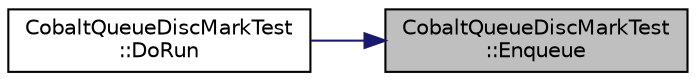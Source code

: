 digraph "CobaltQueueDiscMarkTest::Enqueue"
{
 // LATEX_PDF_SIZE
  edge [fontname="Helvetica",fontsize="10",labelfontname="Helvetica",labelfontsize="10"];
  node [fontname="Helvetica",fontsize="10",shape=record];
  rankdir="RL";
  Node1 [label="CobaltQueueDiscMarkTest\l::Enqueue",height=0.2,width=0.4,color="black", fillcolor="grey75", style="filled", fontcolor="black",tooltip="Enqueue function."];
  Node1 -> Node2 [dir="back",color="midnightblue",fontsize="10",style="solid",fontname="Helvetica"];
  Node2 [label="CobaltQueueDiscMarkTest\l::DoRun",height=0.2,width=0.4,color="black", fillcolor="white", style="filled",URL="$class_cobalt_queue_disc_mark_test.html#a6ed2737e6313ef998f312fe231e93230",tooltip="Implementation to actually run this TestCase."];
}
